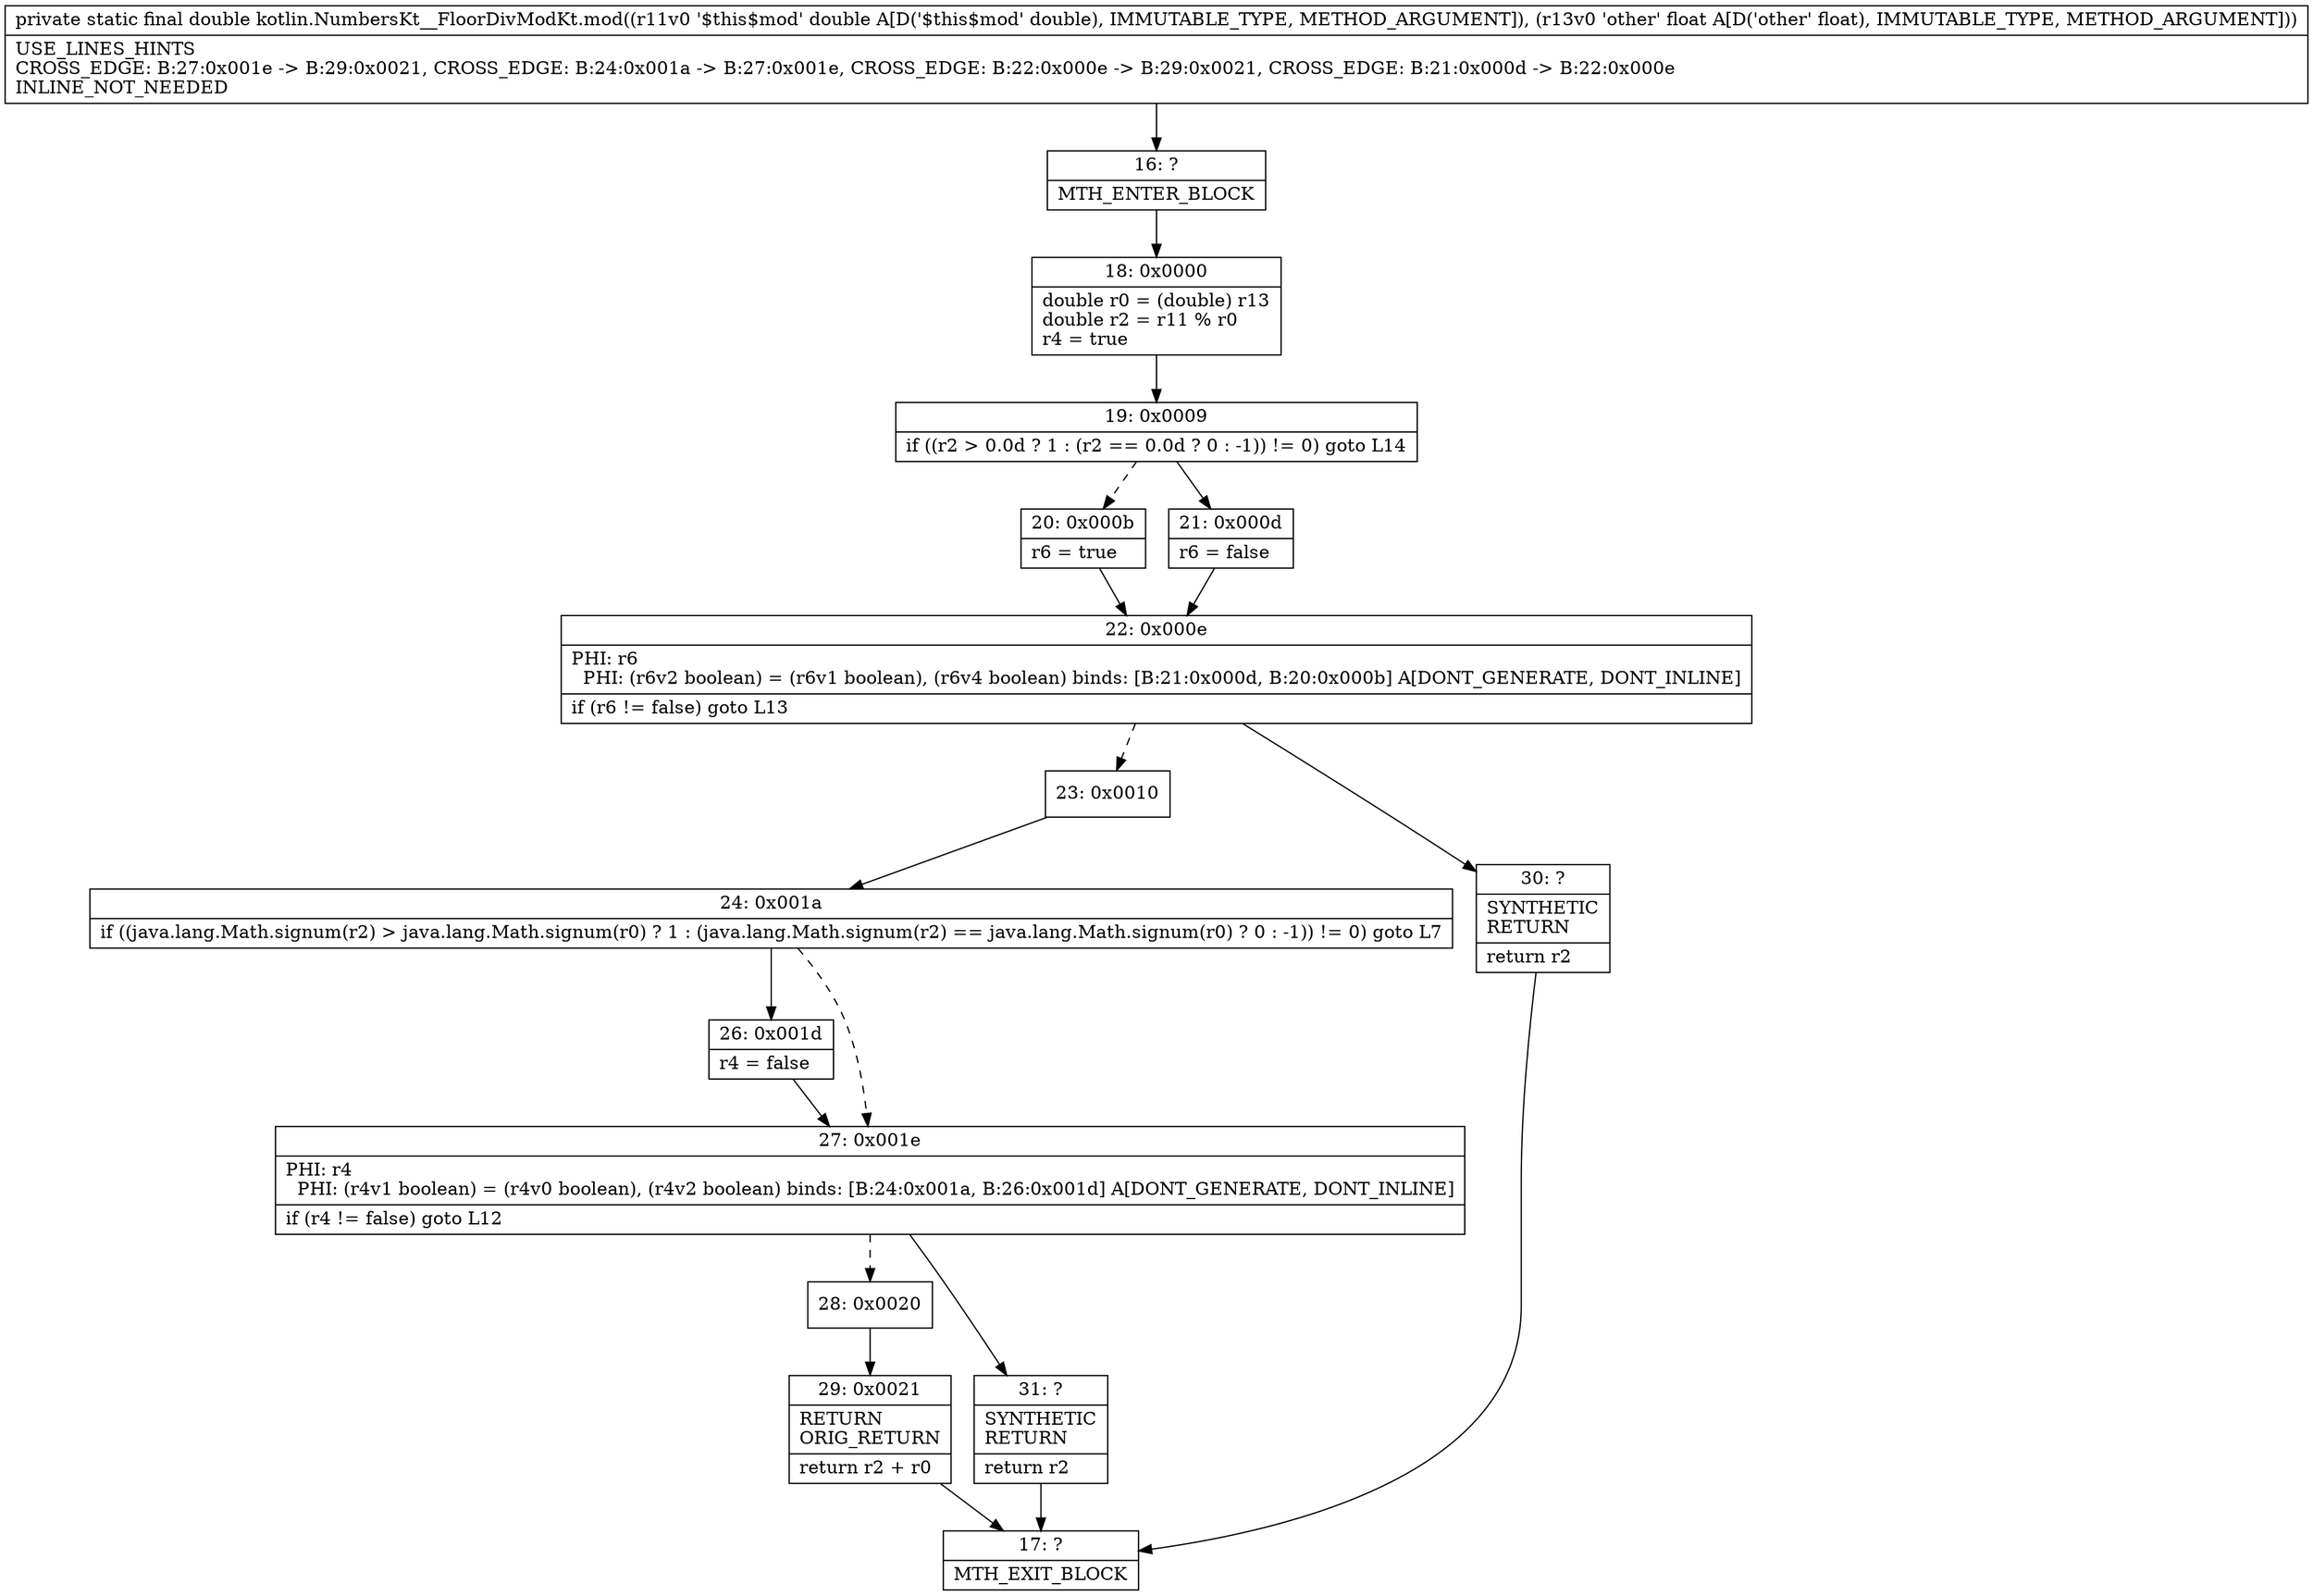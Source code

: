 digraph "CFG forkotlin.NumbersKt__FloorDivModKt.mod(DF)D" {
Node_16 [shape=record,label="{16\:\ ?|MTH_ENTER_BLOCK\l}"];
Node_18 [shape=record,label="{18\:\ 0x0000|double r0 = (double) r13\ldouble r2 = r11 % r0\lr4 = true\l}"];
Node_19 [shape=record,label="{19\:\ 0x0009|if ((r2 \> 0.0d ? 1 : (r2 == 0.0d ? 0 : \-1)) != 0) goto L14\l}"];
Node_20 [shape=record,label="{20\:\ 0x000b|r6 = true\l}"];
Node_22 [shape=record,label="{22\:\ 0x000e|PHI: r6 \l  PHI: (r6v2 boolean) = (r6v1 boolean), (r6v4 boolean) binds: [B:21:0x000d, B:20:0x000b] A[DONT_GENERATE, DONT_INLINE]\l|if (r6 != false) goto L13\l}"];
Node_23 [shape=record,label="{23\:\ 0x0010}"];
Node_24 [shape=record,label="{24\:\ 0x001a|if ((java.lang.Math.signum(r2) \> java.lang.Math.signum(r0) ? 1 : (java.lang.Math.signum(r2) == java.lang.Math.signum(r0) ? 0 : \-1)) != 0) goto L7\l}"];
Node_26 [shape=record,label="{26\:\ 0x001d|r4 = false\l}"];
Node_27 [shape=record,label="{27\:\ 0x001e|PHI: r4 \l  PHI: (r4v1 boolean) = (r4v0 boolean), (r4v2 boolean) binds: [B:24:0x001a, B:26:0x001d] A[DONT_GENERATE, DONT_INLINE]\l|if (r4 != false) goto L12\l}"];
Node_28 [shape=record,label="{28\:\ 0x0020}"];
Node_29 [shape=record,label="{29\:\ 0x0021|RETURN\lORIG_RETURN\l|return r2 + r0\l}"];
Node_17 [shape=record,label="{17\:\ ?|MTH_EXIT_BLOCK\l}"];
Node_31 [shape=record,label="{31\:\ ?|SYNTHETIC\lRETURN\l|return r2\l}"];
Node_30 [shape=record,label="{30\:\ ?|SYNTHETIC\lRETURN\l|return r2\l}"];
Node_21 [shape=record,label="{21\:\ 0x000d|r6 = false\l}"];
MethodNode[shape=record,label="{private static final double kotlin.NumbersKt__FloorDivModKt.mod((r11v0 '$this$mod' double A[D('$this$mod' double), IMMUTABLE_TYPE, METHOD_ARGUMENT]), (r13v0 'other' float A[D('other' float), IMMUTABLE_TYPE, METHOD_ARGUMENT]))  | USE_LINES_HINTS\lCROSS_EDGE: B:27:0x001e \-\> B:29:0x0021, CROSS_EDGE: B:24:0x001a \-\> B:27:0x001e, CROSS_EDGE: B:22:0x000e \-\> B:29:0x0021, CROSS_EDGE: B:21:0x000d \-\> B:22:0x000e\lINLINE_NOT_NEEDED\l}"];
MethodNode -> Node_16;Node_16 -> Node_18;
Node_18 -> Node_19;
Node_19 -> Node_20[style=dashed];
Node_19 -> Node_21;
Node_20 -> Node_22;
Node_22 -> Node_23[style=dashed];
Node_22 -> Node_30;
Node_23 -> Node_24;
Node_24 -> Node_26;
Node_24 -> Node_27[style=dashed];
Node_26 -> Node_27;
Node_27 -> Node_28[style=dashed];
Node_27 -> Node_31;
Node_28 -> Node_29;
Node_29 -> Node_17;
Node_31 -> Node_17;
Node_30 -> Node_17;
Node_21 -> Node_22;
}


